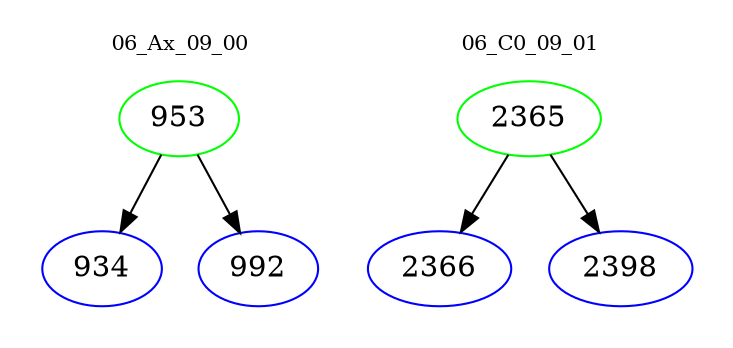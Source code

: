 digraph{
subgraph cluster_0 {
color = white
label = "06_Ax_09_00";
fontsize=10;
T0_953 [label="953", color="green"]
T0_953 -> T0_934 [color="black"]
T0_934 [label="934", color="blue"]
T0_953 -> T0_992 [color="black"]
T0_992 [label="992", color="blue"]
}
subgraph cluster_1 {
color = white
label = "06_C0_09_01";
fontsize=10;
T1_2365 [label="2365", color="green"]
T1_2365 -> T1_2366 [color="black"]
T1_2366 [label="2366", color="blue"]
T1_2365 -> T1_2398 [color="black"]
T1_2398 [label="2398", color="blue"]
}
}

